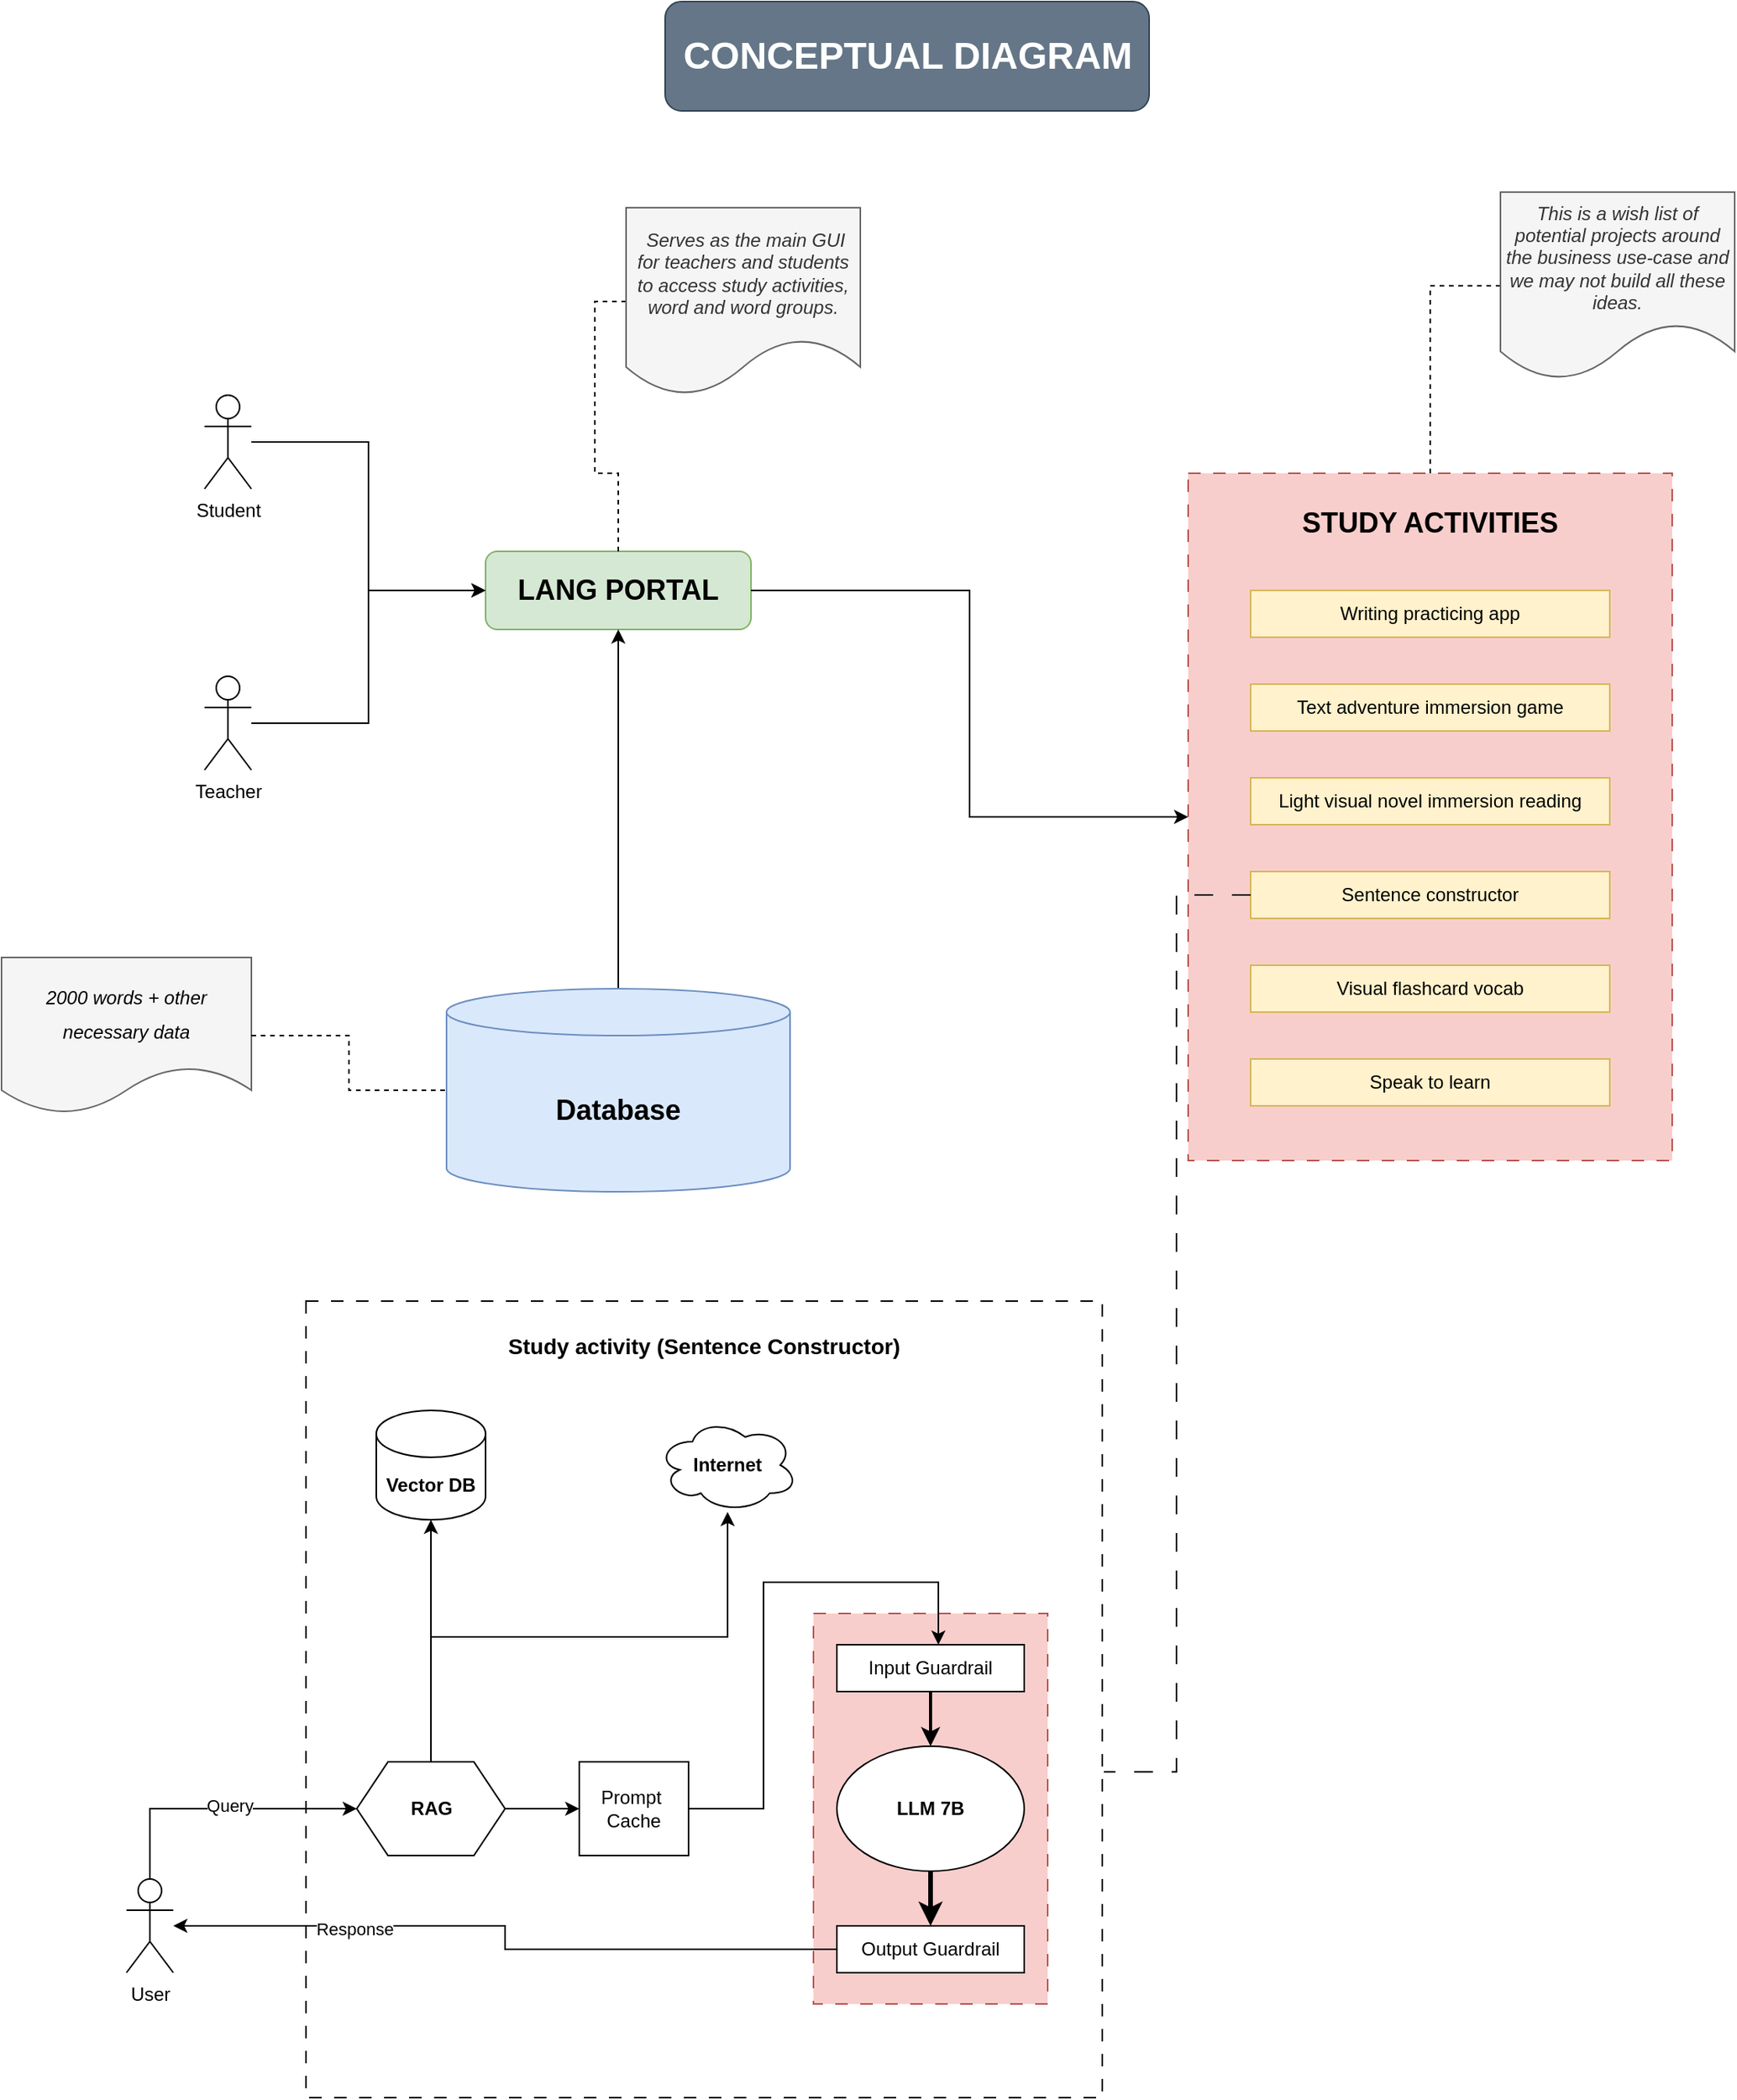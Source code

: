 <mxfile version="26.0.10">
  <diagram name="Page-1" id="IwJvyekqpdsoiZwXW_xV">
    <mxGraphModel dx="1595" dy="1020" grid="1" gridSize="10" guides="1" tooltips="1" connect="1" arrows="1" fold="1" page="0" pageScale="1" pageWidth="850" pageHeight="1100" math="0" shadow="0">
      <root>
        <mxCell id="0" />
        <mxCell id="1" parent="0" />
        <mxCell id="E5nR4soo-5p5MUk0N5g0-1" value="&lt;h2&gt;LANG PORTAL&lt;/h2&gt;" style="rounded=1;whiteSpace=wrap;html=1;fillColor=#d5e8d4;strokeColor=#82b366;" parent="1" vertex="1">
          <mxGeometry x="50" y="270" width="170" height="50" as="geometry" />
        </mxCell>
        <mxCell id="E5nR4soo-5p5MUk0N5g0-11" style="edgeStyle=orthogonalEdgeStyle;rounded=0;orthogonalLoop=1;jettySize=auto;html=1;exitX=0;exitY=0.5;exitDx=0;exitDy=0;endArrow=none;startFill=0;dashed=1;entryX=0.5;entryY=0;entryDx=0;entryDy=0;" parent="1" source="E5nR4soo-5p5MUk0N5g0-9" target="E5nR4soo-5p5MUk0N5g0-2" edge="1">
          <mxGeometry relative="1" as="geometry">
            <mxPoint x="630" y="270" as="targetPoint" />
          </mxGeometry>
        </mxCell>
        <mxCell id="E5nR4soo-5p5MUk0N5g0-9" value="&lt;i&gt;This is a wish list of potential projects around the business use-case and we may not build all these ideas.&lt;/i&gt;" style="shape=document;whiteSpace=wrap;html=1;boundedLbl=1;fillColor=#f5f5f5;fontColor=#333333;strokeColor=#666666;" parent="1" vertex="1">
          <mxGeometry x="700" y="40" width="150" height="120" as="geometry" />
        </mxCell>
        <mxCell id="E5nR4soo-5p5MUk0N5g0-12" style="edgeStyle=orthogonalEdgeStyle;rounded=0;orthogonalLoop=1;jettySize=auto;html=1;exitX=0;exitY=0.5;exitDx=0;exitDy=0;endArrow=none;startFill=0;dashed=1;entryX=0.5;entryY=0;entryDx=0;entryDy=0;" parent="1" source="E5nR4soo-5p5MUk0N5g0-13" target="E5nR4soo-5p5MUk0N5g0-1" edge="1">
          <mxGeometry relative="1" as="geometry">
            <mxPoint x="110" y="140" as="targetPoint" />
          </mxGeometry>
        </mxCell>
        <mxCell id="E5nR4soo-5p5MUk0N5g0-13" value="&lt;i&gt;&amp;nbsp;Serves as the main GUI for teachers and students to access study activities, word and word groups.&lt;/i&gt;" style="shape=document;whiteSpace=wrap;html=1;boundedLbl=1;fillColor=#f5f5f5;fontColor=#333333;strokeColor=#666666;" parent="1" vertex="1">
          <mxGeometry x="140" y="50" width="150" height="120" as="geometry" />
        </mxCell>
        <mxCell id="E5nR4soo-5p5MUk0N5g0-24" style="edgeStyle=orthogonalEdgeStyle;rounded=0;orthogonalLoop=1;jettySize=auto;html=1;entryX=0.5;entryY=1;entryDx=0;entryDy=0;" parent="1" source="E5nR4soo-5p5MUk0N5g0-14" target="E5nR4soo-5p5MUk0N5g0-1" edge="1">
          <mxGeometry relative="1" as="geometry" />
        </mxCell>
        <mxCell id="E5nR4soo-5p5MUk0N5g0-14" value="&lt;h2&gt;Database&lt;/h2&gt;" style="shape=cylinder3;whiteSpace=wrap;html=1;boundedLbl=1;backgroundOutline=1;size=15;fillColor=#dae8fc;strokeColor=#6c8ebf;" parent="1" vertex="1">
          <mxGeometry x="25" y="550" width="220" height="130" as="geometry" />
        </mxCell>
        <mxCell id="E5nR4soo-5p5MUk0N5g0-21" style="edgeStyle=orthogonalEdgeStyle;rounded=0;orthogonalLoop=1;jettySize=auto;html=1;entryX=0;entryY=0.5;entryDx=0;entryDy=0;" parent="1" source="E5nR4soo-5p5MUk0N5g0-16" target="E5nR4soo-5p5MUk0N5g0-1" edge="1">
          <mxGeometry relative="1" as="geometry" />
        </mxCell>
        <mxCell id="E5nR4soo-5p5MUk0N5g0-16" value="Student&lt;div&gt;&lt;br&gt;&lt;/div&gt;" style="shape=umlActor;verticalLabelPosition=bottom;verticalAlign=top;html=1;outlineConnect=0;" parent="1" vertex="1">
          <mxGeometry x="-130" y="170" width="30" height="60" as="geometry" />
        </mxCell>
        <mxCell id="E5nR4soo-5p5MUk0N5g0-22" style="edgeStyle=orthogonalEdgeStyle;rounded=0;orthogonalLoop=1;jettySize=auto;html=1;entryX=0;entryY=0.5;entryDx=0;entryDy=0;" parent="1" source="E5nR4soo-5p5MUk0N5g0-17" target="E5nR4soo-5p5MUk0N5g0-1" edge="1">
          <mxGeometry relative="1" as="geometry" />
        </mxCell>
        <mxCell id="E5nR4soo-5p5MUk0N5g0-17" value="&lt;div&gt;Teacher&lt;/div&gt;" style="shape=umlActor;verticalLabelPosition=bottom;verticalAlign=top;html=1;outlineConnect=0;" parent="1" vertex="1">
          <mxGeometry x="-130" y="350" width="30" height="60" as="geometry" />
        </mxCell>
        <mxCell id="E5nR4soo-5p5MUk0N5g0-23" style="edgeStyle=orthogonalEdgeStyle;rounded=0;orthogonalLoop=1;jettySize=auto;html=1;exitX=1;exitY=0.5;exitDx=0;exitDy=0;" parent="1" source="E5nR4soo-5p5MUk0N5g0-1" target="E5nR4soo-5p5MUk0N5g0-2" edge="1">
          <mxGeometry relative="1" as="geometry">
            <mxPoint x="480" y="430" as="targetPoint" />
          </mxGeometry>
        </mxCell>
        <mxCell id="E5nR4soo-5p5MUk0N5g0-25" value="" style="group" parent="1" vertex="1" connectable="0">
          <mxGeometry x="500" y="220" width="310" height="440" as="geometry" />
        </mxCell>
        <mxCell id="E5nR4soo-5p5MUk0N5g0-2" value="&lt;h2&gt;STUDY ACTIVITIES&lt;/h2&gt;" style="rounded=0;whiteSpace=wrap;html=1;dashed=1;dashPattern=8 8;verticalAlign=top;fillColor=#f8cecc;strokeColor=#b85450;" parent="E5nR4soo-5p5MUk0N5g0-25" vertex="1">
          <mxGeometry width="310" height="440" as="geometry" />
        </mxCell>
        <mxCell id="E5nR4soo-5p5MUk0N5g0-3" value="Writing practicing app" style="rounded=0;whiteSpace=wrap;html=1;fillColor=#fff2cc;strokeColor=#d6b656;" parent="E5nR4soo-5p5MUk0N5g0-25" vertex="1">
          <mxGeometry x="40" y="75" width="230" height="30" as="geometry" />
        </mxCell>
        <mxCell id="E5nR4soo-5p5MUk0N5g0-4" value="Text adventure immersion game" style="rounded=0;whiteSpace=wrap;html=1;fillColor=#fff2cc;strokeColor=#d6b656;" parent="E5nR4soo-5p5MUk0N5g0-25" vertex="1">
          <mxGeometry x="40" y="135" width="230" height="30" as="geometry" />
        </mxCell>
        <mxCell id="E5nR4soo-5p5MUk0N5g0-5" value="Light visual novel immersion reading" style="rounded=0;whiteSpace=wrap;html=1;fillColor=#fff2cc;strokeColor=#d6b656;" parent="E5nR4soo-5p5MUk0N5g0-25" vertex="1">
          <mxGeometry x="40" y="195" width="230" height="30" as="geometry" />
        </mxCell>
        <mxCell id="E5nR4soo-5p5MUk0N5g0-6" value="Sentence constructor" style="rounded=0;whiteSpace=wrap;html=1;fillColor=#fff2cc;strokeColor=#d6b656;" parent="E5nR4soo-5p5MUk0N5g0-25" vertex="1">
          <mxGeometry x="40" y="255" width="230" height="30" as="geometry" />
        </mxCell>
        <mxCell id="E5nR4soo-5p5MUk0N5g0-7" value="Visual flashcard vocab" style="rounded=0;whiteSpace=wrap;html=1;fillColor=#fff2cc;strokeColor=#d6b656;" parent="E5nR4soo-5p5MUk0N5g0-25" vertex="1">
          <mxGeometry x="40" y="315" width="230" height="30" as="geometry" />
        </mxCell>
        <mxCell id="E5nR4soo-5p5MUk0N5g0-8" value="Speak to learn" style="rounded=0;whiteSpace=wrap;html=1;fillColor=#fff2cc;strokeColor=#d6b656;" parent="E5nR4soo-5p5MUk0N5g0-25" vertex="1">
          <mxGeometry x="40" y="375" width="230" height="30" as="geometry" />
        </mxCell>
        <mxCell id="E5nR4soo-5p5MUk0N5g0-26" value="&lt;h3&gt;Study activity (Sentence Constructor)&lt;/h3&gt;" style="whiteSpace=wrap;html=1;aspect=fixed;dashed=1;dashPattern=8 8;verticalAlign=top;" parent="1" vertex="1">
          <mxGeometry x="-65" y="750" width="510" height="510" as="geometry" />
        </mxCell>
        <mxCell id="E5nR4soo-5p5MUk0N5g0-27" style="edgeStyle=orthogonalEdgeStyle;rounded=0;orthogonalLoop=1;jettySize=auto;html=1;endArrow=none;startFill=0;dashed=1;dashPattern=12 12;entryX=1.002;entryY=0.591;entryDx=0;entryDy=0;entryPerimeter=0;" parent="1" source="E5nR4soo-5p5MUk0N5g0-6" target="E5nR4soo-5p5MUk0N5g0-26" edge="1">
          <mxGeometry relative="1" as="geometry">
            <mxPoint x="440" y="1010" as="targetPoint" />
          </mxGeometry>
        </mxCell>
        <mxCell id="E5nR4soo-5p5MUk0N5g0-28" value="&lt;h4&gt;Vector DB&lt;/h4&gt;" style="shape=cylinder3;whiteSpace=wrap;html=1;boundedLbl=1;backgroundOutline=1;size=15;" parent="1" vertex="1">
          <mxGeometry x="-20" y="820" width="70" height="70" as="geometry" />
        </mxCell>
        <mxCell id="E5nR4soo-5p5MUk0N5g0-29" value="&lt;h4&gt;Internet&lt;/h4&gt;" style="ellipse;shape=cloud;whiteSpace=wrap;html=1;" parent="1" vertex="1">
          <mxGeometry x="160" y="825" width="90" height="60" as="geometry" />
        </mxCell>
        <mxCell id="E5nR4soo-5p5MUk0N5g0-32" style="edgeStyle=orthogonalEdgeStyle;rounded=0;orthogonalLoop=1;jettySize=auto;html=1;" parent="1" source="E5nR4soo-5p5MUk0N5g0-15" target="E5nR4soo-5p5MUk0N5g0-28" edge="1">
          <mxGeometry relative="1" as="geometry" />
        </mxCell>
        <mxCell id="E5nR4soo-5p5MUk0N5g0-35" style="edgeStyle=orthogonalEdgeStyle;rounded=0;orthogonalLoop=1;jettySize=auto;html=1;exitX=0.5;exitY=0;exitDx=0;exitDy=0;" parent="1" source="E5nR4soo-5p5MUk0N5g0-15" target="E5nR4soo-5p5MUk0N5g0-29" edge="1">
          <mxGeometry relative="1" as="geometry">
            <mxPoint x="28" y="980" as="sourcePoint" />
          </mxGeometry>
        </mxCell>
        <mxCell id="E5nR4soo-5p5MUk0N5g0-38" style="edgeStyle=orthogonalEdgeStyle;rounded=0;orthogonalLoop=1;jettySize=auto;html=1;exitX=1;exitY=0.5;exitDx=0;exitDy=0;entryX=0;entryY=0.5;entryDx=0;entryDy=0;" parent="1" source="E5nR4soo-5p5MUk0N5g0-15" target="E5nR4soo-5p5MUk0N5g0-37" edge="1">
          <mxGeometry relative="1" as="geometry" />
        </mxCell>
        <mxCell id="E5nR4soo-5p5MUk0N5g0-15" value="&lt;h4&gt;RAG&lt;/h4&gt;" style="shape=hexagon;perimeter=hexagonPerimeter2;whiteSpace=wrap;html=1;fixedSize=1;" parent="1" vertex="1">
          <mxGeometry x="-32.5" y="1045" width="95" height="60" as="geometry" />
        </mxCell>
        <mxCell id="E5nR4soo-5p5MUk0N5g0-37" value="Prompt&amp;nbsp;&lt;div&gt;Cache&lt;/div&gt;" style="rounded=0;whiteSpace=wrap;html=1;" parent="1" vertex="1">
          <mxGeometry x="110" y="1045" width="70" height="60" as="geometry" />
        </mxCell>
        <mxCell id="E5nR4soo-5p5MUk0N5g0-55" value="" style="group" parent="1" vertex="1" connectable="0">
          <mxGeometry x="260" y="950" width="150" height="250" as="geometry" />
        </mxCell>
        <mxCell id="E5nR4soo-5p5MUk0N5g0-44" value="" style="rounded=0;whiteSpace=wrap;html=1;fillColor=#f8cecc;strokeColor=#b85450;fillStyle=auto;dashed=1;dashPattern=8 8;" parent="E5nR4soo-5p5MUk0N5g0-55" vertex="1">
          <mxGeometry width="150" height="250" as="geometry" />
        </mxCell>
        <mxCell id="E5nR4soo-5p5MUk0N5g0-45" value="Input Guardrail" style="rounded=0;whiteSpace=wrap;html=1;" parent="E5nR4soo-5p5MUk0N5g0-55" vertex="1">
          <mxGeometry x="15" y="20" width="120" height="30" as="geometry" />
        </mxCell>
        <mxCell id="E5nR4soo-5p5MUk0N5g0-46" value="&lt;h4&gt;LLM 7B&lt;/h4&gt;" style="ellipse;whiteSpace=wrap;html=1;" parent="E5nR4soo-5p5MUk0N5g0-55" vertex="1">
          <mxGeometry x="15" y="85" width="120" height="80" as="geometry" />
        </mxCell>
        <mxCell id="E5nR4soo-5p5MUk0N5g0-47" value="Output Guardrail" style="rounded=0;whiteSpace=wrap;html=1;" parent="E5nR4soo-5p5MUk0N5g0-55" vertex="1">
          <mxGeometry x="15" y="200" width="120" height="30" as="geometry" />
        </mxCell>
        <mxCell id="E5nR4soo-5p5MUk0N5g0-50" style="edgeStyle=orthogonalEdgeStyle;rounded=0;orthogonalLoop=1;jettySize=auto;html=1;exitX=0.5;exitY=1;exitDx=0;exitDy=0;strokeWidth=2;" parent="E5nR4soo-5p5MUk0N5g0-55" source="E5nR4soo-5p5MUk0N5g0-45" target="E5nR4soo-5p5MUk0N5g0-46" edge="1">
          <mxGeometry relative="1" as="geometry" />
        </mxCell>
        <mxCell id="E5nR4soo-5p5MUk0N5g0-51" style="edgeStyle=orthogonalEdgeStyle;rounded=0;orthogonalLoop=1;jettySize=auto;html=1;entryX=0.5;entryY=0;entryDx=0;entryDy=0;strokeWidth=3;" parent="E5nR4soo-5p5MUk0N5g0-55" source="E5nR4soo-5p5MUk0N5g0-46" target="E5nR4soo-5p5MUk0N5g0-47" edge="1">
          <mxGeometry relative="1" as="geometry" />
        </mxCell>
        <mxCell id="E5nR4soo-5p5MUk0N5g0-59" value="&lt;h2&gt;&lt;span style=&quot;background-color: transparent; color: light-dark(rgb(0, 0, 0), rgb(255, 255, 255)); font-size: 12px; font-weight: normal;&quot;&gt;&lt;i&gt;2000 words + other necessary data&lt;/i&gt;&lt;/span&gt;&lt;/h2&gt;" style="shape=document;whiteSpace=wrap;html=1;boundedLbl=1;fillColor=#f5f5f5;fontColor=#333333;strokeColor=#666666;fontStyle=0" parent="1" vertex="1">
          <mxGeometry x="-260" y="530" width="160" height="100" as="geometry" />
        </mxCell>
        <mxCell id="E5nR4soo-5p5MUk0N5g0-60" style="edgeStyle=orthogonalEdgeStyle;rounded=0;orthogonalLoop=1;jettySize=auto;html=1;entryX=0;entryY=0.5;entryDx=0;entryDy=0;entryPerimeter=0;endArrow=none;startFill=0;dashed=1;" parent="1" source="E5nR4soo-5p5MUk0N5g0-59" target="E5nR4soo-5p5MUk0N5g0-14" edge="1">
          <mxGeometry relative="1" as="geometry" />
        </mxCell>
        <mxCell id="E5nR4soo-5p5MUk0N5g0-61" value="&lt;h1&gt;CONCEPTUAL DIAGRAM&lt;/h1&gt;" style="text;html=1;align=center;verticalAlign=middle;resizable=0;points=[];autosize=1;strokeColor=#314354;rounded=1;fillColor=#647687;fontColor=#ffffff;" parent="1" vertex="1">
          <mxGeometry x="165" y="-82" width="310" height="70" as="geometry" />
        </mxCell>
        <mxCell id="yaKCtUDMd3E--313hR7N-4" style="edgeStyle=orthogonalEdgeStyle;rounded=0;orthogonalLoop=1;jettySize=auto;html=1;exitX=0.5;exitY=0;exitDx=0;exitDy=0;exitPerimeter=0;entryX=0;entryY=0.5;entryDx=0;entryDy=0;" edge="1" parent="1" source="yaKCtUDMd3E--313hR7N-1" target="E5nR4soo-5p5MUk0N5g0-15">
          <mxGeometry relative="1" as="geometry" />
        </mxCell>
        <mxCell id="yaKCtUDMd3E--313hR7N-6" value="Query" style="edgeLabel;html=1;align=center;verticalAlign=middle;resizable=0;points=[];" vertex="1" connectable="0" parent="yaKCtUDMd3E--313hR7N-4">
          <mxGeometry x="0.076" y="2" relative="1" as="geometry">
            <mxPoint as="offset" />
          </mxGeometry>
        </mxCell>
        <mxCell id="yaKCtUDMd3E--313hR7N-1" value="User" style="shape=umlActor;verticalLabelPosition=bottom;verticalAlign=top;html=1;outlineConnect=0;" vertex="1" parent="1">
          <mxGeometry x="-180" y="1120" width="30" height="60" as="geometry" />
        </mxCell>
        <mxCell id="yaKCtUDMd3E--313hR7N-5" style="edgeStyle=orthogonalEdgeStyle;rounded=0;orthogonalLoop=1;jettySize=auto;html=1;exitX=0;exitY=0.5;exitDx=0;exitDy=0;" edge="1" parent="1" source="E5nR4soo-5p5MUk0N5g0-47" target="yaKCtUDMd3E--313hR7N-1">
          <mxGeometry relative="1" as="geometry" />
        </mxCell>
        <mxCell id="yaKCtUDMd3E--313hR7N-7" value="Response" style="edgeLabel;html=1;align=center;verticalAlign=middle;resizable=0;points=[];" vertex="1" connectable="0" parent="yaKCtUDMd3E--313hR7N-5">
          <mxGeometry x="0.475" y="2" relative="1" as="geometry">
            <mxPoint as="offset" />
          </mxGeometry>
        </mxCell>
        <mxCell id="E5nR4soo-5p5MUk0N5g0-57" style="edgeStyle=orthogonalEdgeStyle;rounded=0;orthogonalLoop=1;jettySize=auto;html=1;" parent="1" source="E5nR4soo-5p5MUk0N5g0-37" target="E5nR4soo-5p5MUk0N5g0-45" edge="1">
          <mxGeometry relative="1" as="geometry">
            <Array as="points">
              <mxPoint x="228" y="1075" />
              <mxPoint x="228" y="930" />
              <mxPoint x="340" y="930" />
            </Array>
          </mxGeometry>
        </mxCell>
      </root>
    </mxGraphModel>
  </diagram>
</mxfile>
